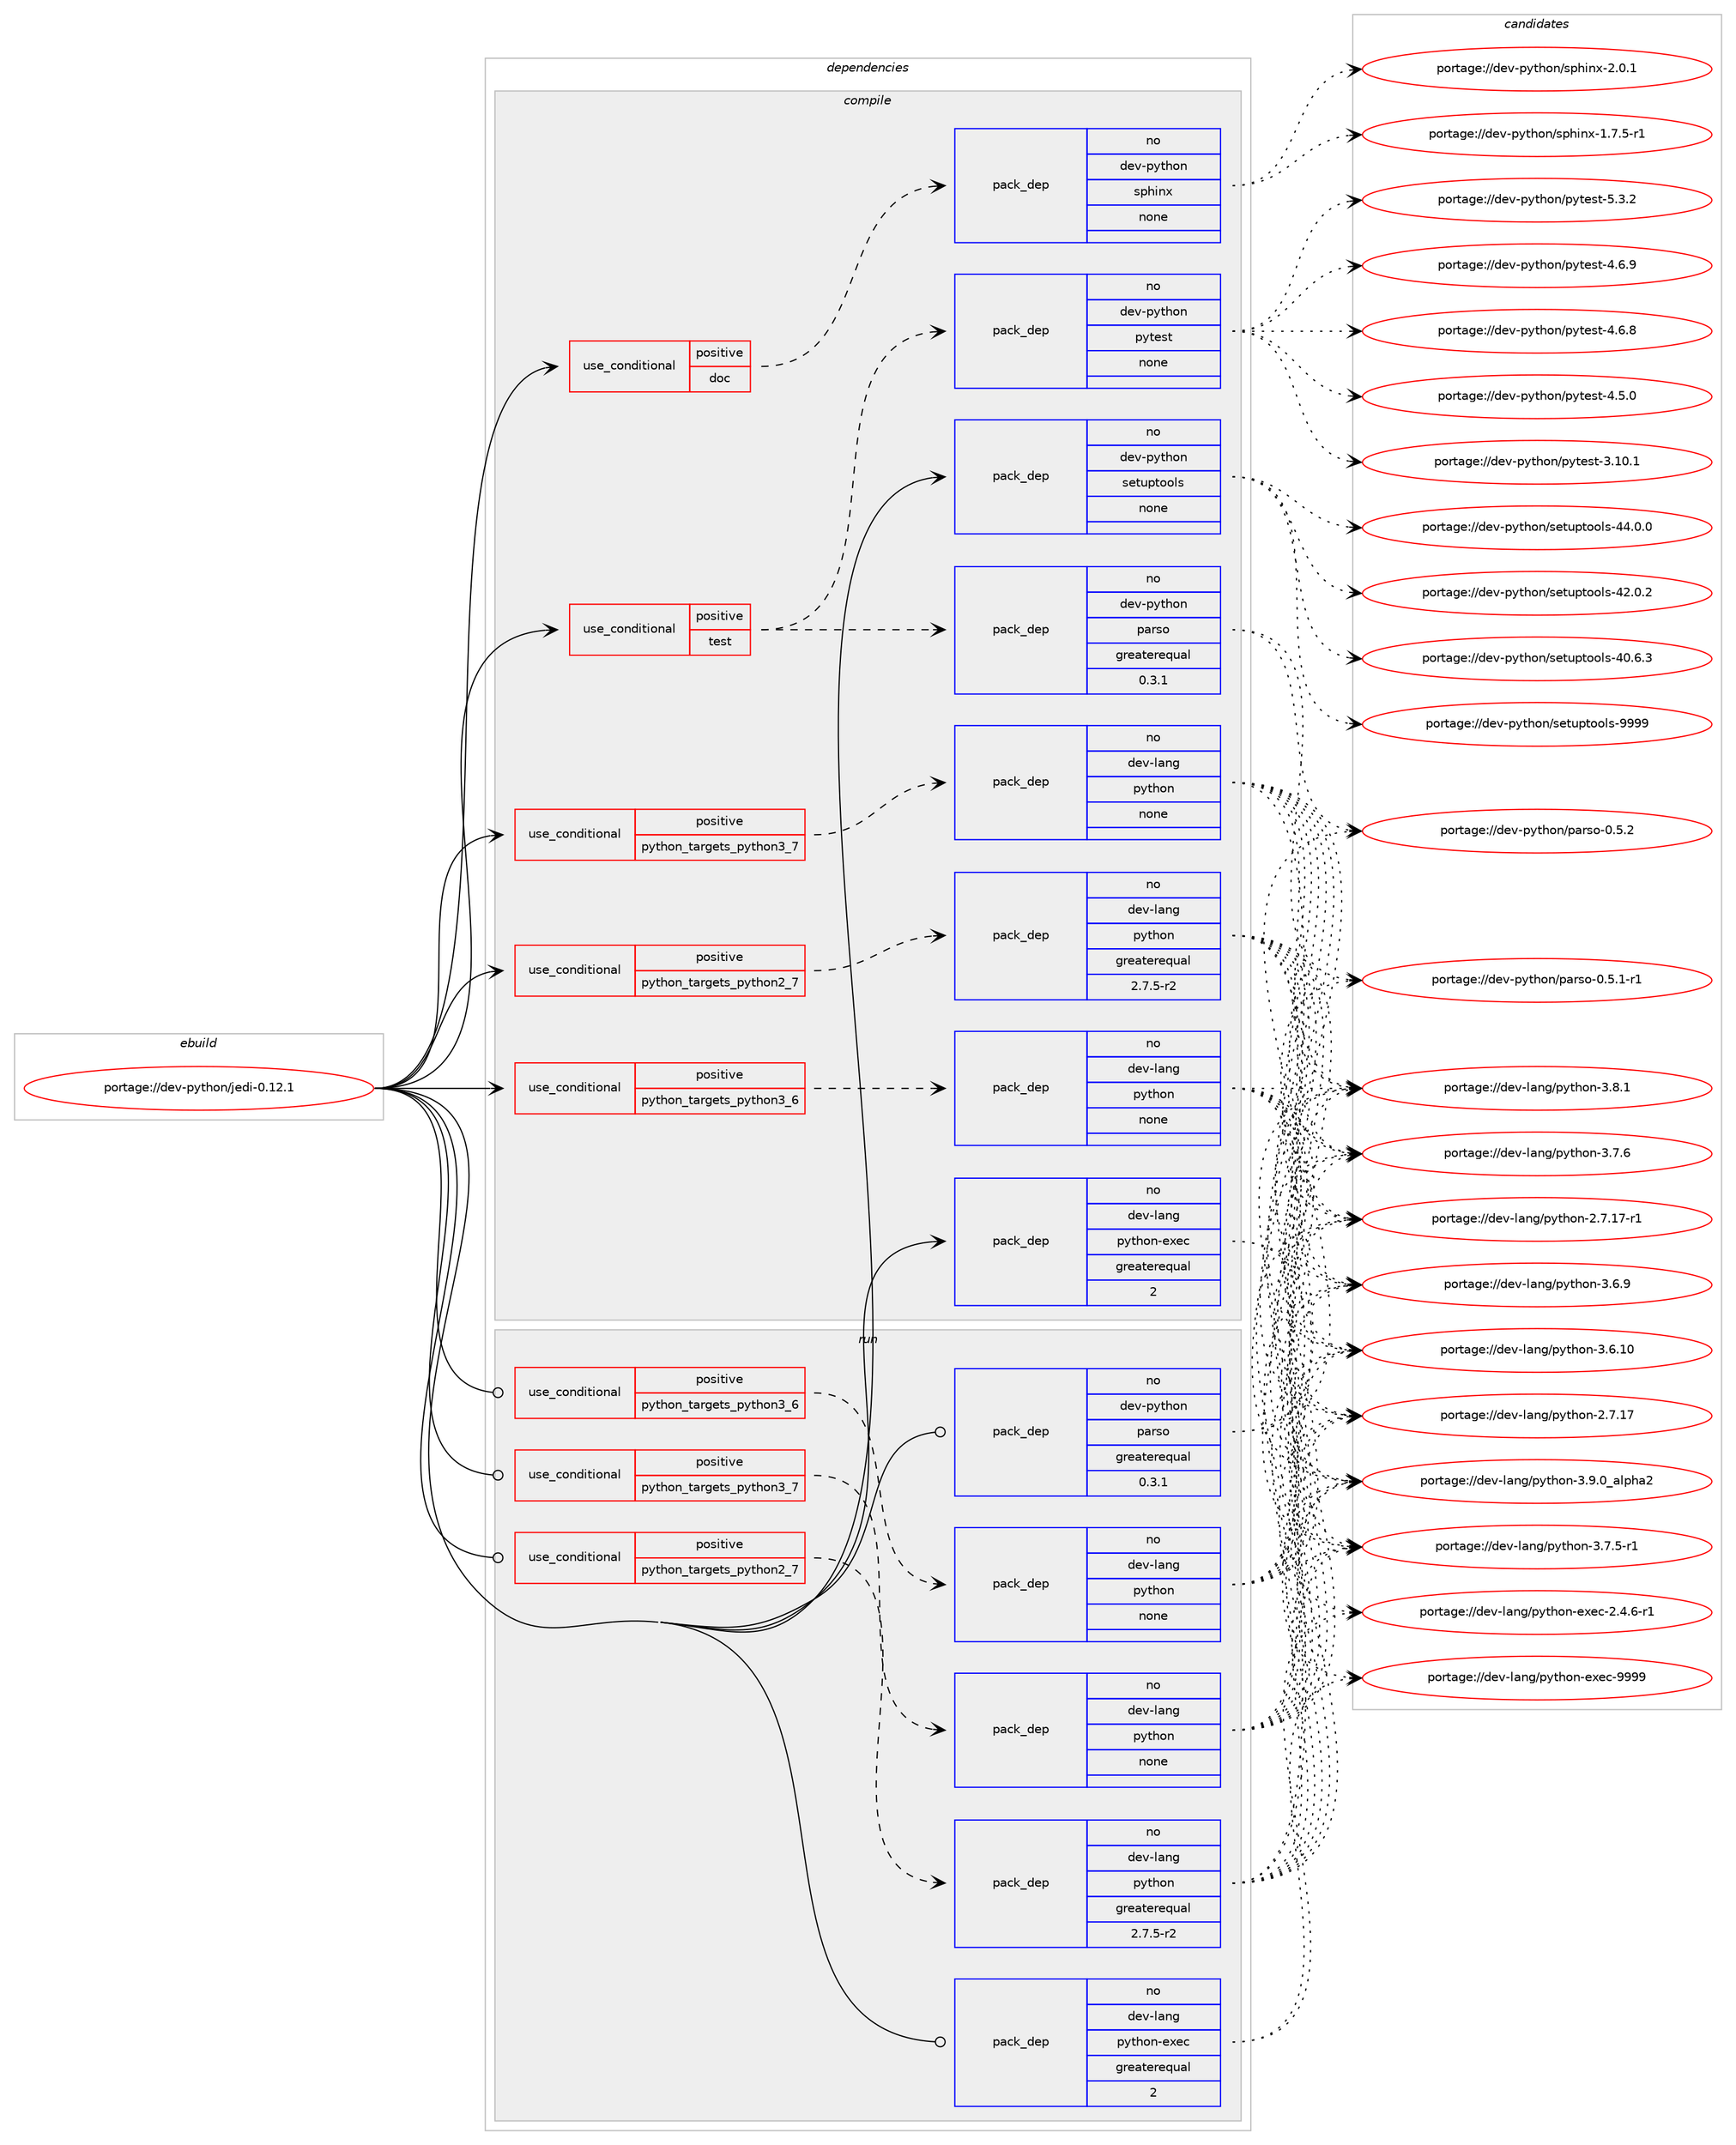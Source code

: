 digraph prolog {

# *************
# Graph options
# *************

newrank=true;
concentrate=true;
compound=true;
graph [rankdir=LR,fontname=Helvetica,fontsize=10,ranksep=1.5];#, ranksep=2.5, nodesep=0.2];
edge  [arrowhead=vee];
node  [fontname=Helvetica,fontsize=10];

# **********
# The ebuild
# **********

subgraph cluster_leftcol {
color=gray;
label=<<i>ebuild</i>>;
id [label="portage://dev-python/jedi-0.12.1", color=red, width=4, href="../dev-python/jedi-0.12.1.svg"];
}

# ****************
# The dependencies
# ****************

subgraph cluster_midcol {
color=gray;
label=<<i>dependencies</i>>;
subgraph cluster_compile {
fillcolor="#eeeeee";
style=filled;
label=<<i>compile</i>>;
subgraph cond114068 {
dependency454239 [label=<<TABLE BORDER="0" CELLBORDER="1" CELLSPACING="0" CELLPADDING="4"><TR><TD ROWSPAN="3" CELLPADDING="10">use_conditional</TD></TR><TR><TD>positive</TD></TR><TR><TD>doc</TD></TR></TABLE>>, shape=none, color=red];
subgraph pack335188 {
dependency454240 [label=<<TABLE BORDER="0" CELLBORDER="1" CELLSPACING="0" CELLPADDING="4" WIDTH="220"><TR><TD ROWSPAN="6" CELLPADDING="30">pack_dep</TD></TR><TR><TD WIDTH="110">no</TD></TR><TR><TD>dev-python</TD></TR><TR><TD>sphinx</TD></TR><TR><TD>none</TD></TR><TR><TD></TD></TR></TABLE>>, shape=none, color=blue];
}
dependency454239:e -> dependency454240:w [weight=20,style="dashed",arrowhead="vee"];
}
id:e -> dependency454239:w [weight=20,style="solid",arrowhead="vee"];
subgraph cond114069 {
dependency454241 [label=<<TABLE BORDER="0" CELLBORDER="1" CELLSPACING="0" CELLPADDING="4"><TR><TD ROWSPAN="3" CELLPADDING="10">use_conditional</TD></TR><TR><TD>positive</TD></TR><TR><TD>python_targets_python2_7</TD></TR></TABLE>>, shape=none, color=red];
subgraph pack335189 {
dependency454242 [label=<<TABLE BORDER="0" CELLBORDER="1" CELLSPACING="0" CELLPADDING="4" WIDTH="220"><TR><TD ROWSPAN="6" CELLPADDING="30">pack_dep</TD></TR><TR><TD WIDTH="110">no</TD></TR><TR><TD>dev-lang</TD></TR><TR><TD>python</TD></TR><TR><TD>greaterequal</TD></TR><TR><TD>2.7.5-r2</TD></TR></TABLE>>, shape=none, color=blue];
}
dependency454241:e -> dependency454242:w [weight=20,style="dashed",arrowhead="vee"];
}
id:e -> dependency454241:w [weight=20,style="solid",arrowhead="vee"];
subgraph cond114070 {
dependency454243 [label=<<TABLE BORDER="0" CELLBORDER="1" CELLSPACING="0" CELLPADDING="4"><TR><TD ROWSPAN="3" CELLPADDING="10">use_conditional</TD></TR><TR><TD>positive</TD></TR><TR><TD>python_targets_python3_6</TD></TR></TABLE>>, shape=none, color=red];
subgraph pack335190 {
dependency454244 [label=<<TABLE BORDER="0" CELLBORDER="1" CELLSPACING="0" CELLPADDING="4" WIDTH="220"><TR><TD ROWSPAN="6" CELLPADDING="30">pack_dep</TD></TR><TR><TD WIDTH="110">no</TD></TR><TR><TD>dev-lang</TD></TR><TR><TD>python</TD></TR><TR><TD>none</TD></TR><TR><TD></TD></TR></TABLE>>, shape=none, color=blue];
}
dependency454243:e -> dependency454244:w [weight=20,style="dashed",arrowhead="vee"];
}
id:e -> dependency454243:w [weight=20,style="solid",arrowhead="vee"];
subgraph cond114071 {
dependency454245 [label=<<TABLE BORDER="0" CELLBORDER="1" CELLSPACING="0" CELLPADDING="4"><TR><TD ROWSPAN="3" CELLPADDING="10">use_conditional</TD></TR><TR><TD>positive</TD></TR><TR><TD>python_targets_python3_7</TD></TR></TABLE>>, shape=none, color=red];
subgraph pack335191 {
dependency454246 [label=<<TABLE BORDER="0" CELLBORDER="1" CELLSPACING="0" CELLPADDING="4" WIDTH="220"><TR><TD ROWSPAN="6" CELLPADDING="30">pack_dep</TD></TR><TR><TD WIDTH="110">no</TD></TR><TR><TD>dev-lang</TD></TR><TR><TD>python</TD></TR><TR><TD>none</TD></TR><TR><TD></TD></TR></TABLE>>, shape=none, color=blue];
}
dependency454245:e -> dependency454246:w [weight=20,style="dashed",arrowhead="vee"];
}
id:e -> dependency454245:w [weight=20,style="solid",arrowhead="vee"];
subgraph cond114072 {
dependency454247 [label=<<TABLE BORDER="0" CELLBORDER="1" CELLSPACING="0" CELLPADDING="4"><TR><TD ROWSPAN="3" CELLPADDING="10">use_conditional</TD></TR><TR><TD>positive</TD></TR><TR><TD>test</TD></TR></TABLE>>, shape=none, color=red];
subgraph pack335192 {
dependency454248 [label=<<TABLE BORDER="0" CELLBORDER="1" CELLSPACING="0" CELLPADDING="4" WIDTH="220"><TR><TD ROWSPAN="6" CELLPADDING="30">pack_dep</TD></TR><TR><TD WIDTH="110">no</TD></TR><TR><TD>dev-python</TD></TR><TR><TD>pytest</TD></TR><TR><TD>none</TD></TR><TR><TD></TD></TR></TABLE>>, shape=none, color=blue];
}
dependency454247:e -> dependency454248:w [weight=20,style="dashed",arrowhead="vee"];
subgraph pack335193 {
dependency454249 [label=<<TABLE BORDER="0" CELLBORDER="1" CELLSPACING="0" CELLPADDING="4" WIDTH="220"><TR><TD ROWSPAN="6" CELLPADDING="30">pack_dep</TD></TR><TR><TD WIDTH="110">no</TD></TR><TR><TD>dev-python</TD></TR><TR><TD>parso</TD></TR><TR><TD>greaterequal</TD></TR><TR><TD>0.3.1</TD></TR></TABLE>>, shape=none, color=blue];
}
dependency454247:e -> dependency454249:w [weight=20,style="dashed",arrowhead="vee"];
}
id:e -> dependency454247:w [weight=20,style="solid",arrowhead="vee"];
subgraph pack335194 {
dependency454250 [label=<<TABLE BORDER="0" CELLBORDER="1" CELLSPACING="0" CELLPADDING="4" WIDTH="220"><TR><TD ROWSPAN="6" CELLPADDING="30">pack_dep</TD></TR><TR><TD WIDTH="110">no</TD></TR><TR><TD>dev-lang</TD></TR><TR><TD>python-exec</TD></TR><TR><TD>greaterequal</TD></TR><TR><TD>2</TD></TR></TABLE>>, shape=none, color=blue];
}
id:e -> dependency454250:w [weight=20,style="solid",arrowhead="vee"];
subgraph pack335195 {
dependency454251 [label=<<TABLE BORDER="0" CELLBORDER="1" CELLSPACING="0" CELLPADDING="4" WIDTH="220"><TR><TD ROWSPAN="6" CELLPADDING="30">pack_dep</TD></TR><TR><TD WIDTH="110">no</TD></TR><TR><TD>dev-python</TD></TR><TR><TD>setuptools</TD></TR><TR><TD>none</TD></TR><TR><TD></TD></TR></TABLE>>, shape=none, color=blue];
}
id:e -> dependency454251:w [weight=20,style="solid",arrowhead="vee"];
}
subgraph cluster_compileandrun {
fillcolor="#eeeeee";
style=filled;
label=<<i>compile and run</i>>;
}
subgraph cluster_run {
fillcolor="#eeeeee";
style=filled;
label=<<i>run</i>>;
subgraph cond114073 {
dependency454252 [label=<<TABLE BORDER="0" CELLBORDER="1" CELLSPACING="0" CELLPADDING="4"><TR><TD ROWSPAN="3" CELLPADDING="10">use_conditional</TD></TR><TR><TD>positive</TD></TR><TR><TD>python_targets_python2_7</TD></TR></TABLE>>, shape=none, color=red];
subgraph pack335196 {
dependency454253 [label=<<TABLE BORDER="0" CELLBORDER="1" CELLSPACING="0" CELLPADDING="4" WIDTH="220"><TR><TD ROWSPAN="6" CELLPADDING="30">pack_dep</TD></TR><TR><TD WIDTH="110">no</TD></TR><TR><TD>dev-lang</TD></TR><TR><TD>python</TD></TR><TR><TD>greaterequal</TD></TR><TR><TD>2.7.5-r2</TD></TR></TABLE>>, shape=none, color=blue];
}
dependency454252:e -> dependency454253:w [weight=20,style="dashed",arrowhead="vee"];
}
id:e -> dependency454252:w [weight=20,style="solid",arrowhead="odot"];
subgraph cond114074 {
dependency454254 [label=<<TABLE BORDER="0" CELLBORDER="1" CELLSPACING="0" CELLPADDING="4"><TR><TD ROWSPAN="3" CELLPADDING="10">use_conditional</TD></TR><TR><TD>positive</TD></TR><TR><TD>python_targets_python3_6</TD></TR></TABLE>>, shape=none, color=red];
subgraph pack335197 {
dependency454255 [label=<<TABLE BORDER="0" CELLBORDER="1" CELLSPACING="0" CELLPADDING="4" WIDTH="220"><TR><TD ROWSPAN="6" CELLPADDING="30">pack_dep</TD></TR><TR><TD WIDTH="110">no</TD></TR><TR><TD>dev-lang</TD></TR><TR><TD>python</TD></TR><TR><TD>none</TD></TR><TR><TD></TD></TR></TABLE>>, shape=none, color=blue];
}
dependency454254:e -> dependency454255:w [weight=20,style="dashed",arrowhead="vee"];
}
id:e -> dependency454254:w [weight=20,style="solid",arrowhead="odot"];
subgraph cond114075 {
dependency454256 [label=<<TABLE BORDER="0" CELLBORDER="1" CELLSPACING="0" CELLPADDING="4"><TR><TD ROWSPAN="3" CELLPADDING="10">use_conditional</TD></TR><TR><TD>positive</TD></TR><TR><TD>python_targets_python3_7</TD></TR></TABLE>>, shape=none, color=red];
subgraph pack335198 {
dependency454257 [label=<<TABLE BORDER="0" CELLBORDER="1" CELLSPACING="0" CELLPADDING="4" WIDTH="220"><TR><TD ROWSPAN="6" CELLPADDING="30">pack_dep</TD></TR><TR><TD WIDTH="110">no</TD></TR><TR><TD>dev-lang</TD></TR><TR><TD>python</TD></TR><TR><TD>none</TD></TR><TR><TD></TD></TR></TABLE>>, shape=none, color=blue];
}
dependency454256:e -> dependency454257:w [weight=20,style="dashed",arrowhead="vee"];
}
id:e -> dependency454256:w [weight=20,style="solid",arrowhead="odot"];
subgraph pack335199 {
dependency454258 [label=<<TABLE BORDER="0" CELLBORDER="1" CELLSPACING="0" CELLPADDING="4" WIDTH="220"><TR><TD ROWSPAN="6" CELLPADDING="30">pack_dep</TD></TR><TR><TD WIDTH="110">no</TD></TR><TR><TD>dev-lang</TD></TR><TR><TD>python-exec</TD></TR><TR><TD>greaterequal</TD></TR><TR><TD>2</TD></TR></TABLE>>, shape=none, color=blue];
}
id:e -> dependency454258:w [weight=20,style="solid",arrowhead="odot"];
subgraph pack335200 {
dependency454259 [label=<<TABLE BORDER="0" CELLBORDER="1" CELLSPACING="0" CELLPADDING="4" WIDTH="220"><TR><TD ROWSPAN="6" CELLPADDING="30">pack_dep</TD></TR><TR><TD WIDTH="110">no</TD></TR><TR><TD>dev-python</TD></TR><TR><TD>parso</TD></TR><TR><TD>greaterequal</TD></TR><TR><TD>0.3.1</TD></TR></TABLE>>, shape=none, color=blue];
}
id:e -> dependency454259:w [weight=20,style="solid",arrowhead="odot"];
}
}

# **************
# The candidates
# **************

subgraph cluster_choices {
rank=same;
color=gray;
label=<<i>candidates</i>>;

subgraph choice335188 {
color=black;
nodesep=1;
choice1001011184511212111610411111047115112104105110120455046484649 [label="portage://dev-python/sphinx-2.0.1", color=red, width=4,href="../dev-python/sphinx-2.0.1.svg"];
choice10010111845112121116104111110471151121041051101204549465546534511449 [label="portage://dev-python/sphinx-1.7.5-r1", color=red, width=4,href="../dev-python/sphinx-1.7.5-r1.svg"];
dependency454240:e -> choice1001011184511212111610411111047115112104105110120455046484649:w [style=dotted,weight="100"];
dependency454240:e -> choice10010111845112121116104111110471151121041051101204549465546534511449:w [style=dotted,weight="100"];
}
subgraph choice335189 {
color=black;
nodesep=1;
choice10010111845108971101034711212111610411111045514657464895971081121049750 [label="portage://dev-lang/python-3.9.0_alpha2", color=red, width=4,href="../dev-lang/python-3.9.0_alpha2.svg"];
choice100101118451089711010347112121116104111110455146564649 [label="portage://dev-lang/python-3.8.1", color=red, width=4,href="../dev-lang/python-3.8.1.svg"];
choice100101118451089711010347112121116104111110455146554654 [label="portage://dev-lang/python-3.7.6", color=red, width=4,href="../dev-lang/python-3.7.6.svg"];
choice1001011184510897110103471121211161041111104551465546534511449 [label="portage://dev-lang/python-3.7.5-r1", color=red, width=4,href="../dev-lang/python-3.7.5-r1.svg"];
choice100101118451089711010347112121116104111110455146544657 [label="portage://dev-lang/python-3.6.9", color=red, width=4,href="../dev-lang/python-3.6.9.svg"];
choice10010111845108971101034711212111610411111045514654464948 [label="portage://dev-lang/python-3.6.10", color=red, width=4,href="../dev-lang/python-3.6.10.svg"];
choice100101118451089711010347112121116104111110455046554649554511449 [label="portage://dev-lang/python-2.7.17-r1", color=red, width=4,href="../dev-lang/python-2.7.17-r1.svg"];
choice10010111845108971101034711212111610411111045504655464955 [label="portage://dev-lang/python-2.7.17", color=red, width=4,href="../dev-lang/python-2.7.17.svg"];
dependency454242:e -> choice10010111845108971101034711212111610411111045514657464895971081121049750:w [style=dotted,weight="100"];
dependency454242:e -> choice100101118451089711010347112121116104111110455146564649:w [style=dotted,weight="100"];
dependency454242:e -> choice100101118451089711010347112121116104111110455146554654:w [style=dotted,weight="100"];
dependency454242:e -> choice1001011184510897110103471121211161041111104551465546534511449:w [style=dotted,weight="100"];
dependency454242:e -> choice100101118451089711010347112121116104111110455146544657:w [style=dotted,weight="100"];
dependency454242:e -> choice10010111845108971101034711212111610411111045514654464948:w [style=dotted,weight="100"];
dependency454242:e -> choice100101118451089711010347112121116104111110455046554649554511449:w [style=dotted,weight="100"];
dependency454242:e -> choice10010111845108971101034711212111610411111045504655464955:w [style=dotted,weight="100"];
}
subgraph choice335190 {
color=black;
nodesep=1;
choice10010111845108971101034711212111610411111045514657464895971081121049750 [label="portage://dev-lang/python-3.9.0_alpha2", color=red, width=4,href="../dev-lang/python-3.9.0_alpha2.svg"];
choice100101118451089711010347112121116104111110455146564649 [label="portage://dev-lang/python-3.8.1", color=red, width=4,href="../dev-lang/python-3.8.1.svg"];
choice100101118451089711010347112121116104111110455146554654 [label="portage://dev-lang/python-3.7.6", color=red, width=4,href="../dev-lang/python-3.7.6.svg"];
choice1001011184510897110103471121211161041111104551465546534511449 [label="portage://dev-lang/python-3.7.5-r1", color=red, width=4,href="../dev-lang/python-3.7.5-r1.svg"];
choice100101118451089711010347112121116104111110455146544657 [label="portage://dev-lang/python-3.6.9", color=red, width=4,href="../dev-lang/python-3.6.9.svg"];
choice10010111845108971101034711212111610411111045514654464948 [label="portage://dev-lang/python-3.6.10", color=red, width=4,href="../dev-lang/python-3.6.10.svg"];
choice100101118451089711010347112121116104111110455046554649554511449 [label="portage://dev-lang/python-2.7.17-r1", color=red, width=4,href="../dev-lang/python-2.7.17-r1.svg"];
choice10010111845108971101034711212111610411111045504655464955 [label="portage://dev-lang/python-2.7.17", color=red, width=4,href="../dev-lang/python-2.7.17.svg"];
dependency454244:e -> choice10010111845108971101034711212111610411111045514657464895971081121049750:w [style=dotted,weight="100"];
dependency454244:e -> choice100101118451089711010347112121116104111110455146564649:w [style=dotted,weight="100"];
dependency454244:e -> choice100101118451089711010347112121116104111110455146554654:w [style=dotted,weight="100"];
dependency454244:e -> choice1001011184510897110103471121211161041111104551465546534511449:w [style=dotted,weight="100"];
dependency454244:e -> choice100101118451089711010347112121116104111110455146544657:w [style=dotted,weight="100"];
dependency454244:e -> choice10010111845108971101034711212111610411111045514654464948:w [style=dotted,weight="100"];
dependency454244:e -> choice100101118451089711010347112121116104111110455046554649554511449:w [style=dotted,weight="100"];
dependency454244:e -> choice10010111845108971101034711212111610411111045504655464955:w [style=dotted,weight="100"];
}
subgraph choice335191 {
color=black;
nodesep=1;
choice10010111845108971101034711212111610411111045514657464895971081121049750 [label="portage://dev-lang/python-3.9.0_alpha2", color=red, width=4,href="../dev-lang/python-3.9.0_alpha2.svg"];
choice100101118451089711010347112121116104111110455146564649 [label="portage://dev-lang/python-3.8.1", color=red, width=4,href="../dev-lang/python-3.8.1.svg"];
choice100101118451089711010347112121116104111110455146554654 [label="portage://dev-lang/python-3.7.6", color=red, width=4,href="../dev-lang/python-3.7.6.svg"];
choice1001011184510897110103471121211161041111104551465546534511449 [label="portage://dev-lang/python-3.7.5-r1", color=red, width=4,href="../dev-lang/python-3.7.5-r1.svg"];
choice100101118451089711010347112121116104111110455146544657 [label="portage://dev-lang/python-3.6.9", color=red, width=4,href="../dev-lang/python-3.6.9.svg"];
choice10010111845108971101034711212111610411111045514654464948 [label="portage://dev-lang/python-3.6.10", color=red, width=4,href="../dev-lang/python-3.6.10.svg"];
choice100101118451089711010347112121116104111110455046554649554511449 [label="portage://dev-lang/python-2.7.17-r1", color=red, width=4,href="../dev-lang/python-2.7.17-r1.svg"];
choice10010111845108971101034711212111610411111045504655464955 [label="portage://dev-lang/python-2.7.17", color=red, width=4,href="../dev-lang/python-2.7.17.svg"];
dependency454246:e -> choice10010111845108971101034711212111610411111045514657464895971081121049750:w [style=dotted,weight="100"];
dependency454246:e -> choice100101118451089711010347112121116104111110455146564649:w [style=dotted,weight="100"];
dependency454246:e -> choice100101118451089711010347112121116104111110455146554654:w [style=dotted,weight="100"];
dependency454246:e -> choice1001011184510897110103471121211161041111104551465546534511449:w [style=dotted,weight="100"];
dependency454246:e -> choice100101118451089711010347112121116104111110455146544657:w [style=dotted,weight="100"];
dependency454246:e -> choice10010111845108971101034711212111610411111045514654464948:w [style=dotted,weight="100"];
dependency454246:e -> choice100101118451089711010347112121116104111110455046554649554511449:w [style=dotted,weight="100"];
dependency454246:e -> choice10010111845108971101034711212111610411111045504655464955:w [style=dotted,weight="100"];
}
subgraph choice335192 {
color=black;
nodesep=1;
choice1001011184511212111610411111047112121116101115116455346514650 [label="portage://dev-python/pytest-5.3.2", color=red, width=4,href="../dev-python/pytest-5.3.2.svg"];
choice1001011184511212111610411111047112121116101115116455246544657 [label="portage://dev-python/pytest-4.6.9", color=red, width=4,href="../dev-python/pytest-4.6.9.svg"];
choice1001011184511212111610411111047112121116101115116455246544656 [label="portage://dev-python/pytest-4.6.8", color=red, width=4,href="../dev-python/pytest-4.6.8.svg"];
choice1001011184511212111610411111047112121116101115116455246534648 [label="portage://dev-python/pytest-4.5.0", color=red, width=4,href="../dev-python/pytest-4.5.0.svg"];
choice100101118451121211161041111104711212111610111511645514649484649 [label="portage://dev-python/pytest-3.10.1", color=red, width=4,href="../dev-python/pytest-3.10.1.svg"];
dependency454248:e -> choice1001011184511212111610411111047112121116101115116455346514650:w [style=dotted,weight="100"];
dependency454248:e -> choice1001011184511212111610411111047112121116101115116455246544657:w [style=dotted,weight="100"];
dependency454248:e -> choice1001011184511212111610411111047112121116101115116455246544656:w [style=dotted,weight="100"];
dependency454248:e -> choice1001011184511212111610411111047112121116101115116455246534648:w [style=dotted,weight="100"];
dependency454248:e -> choice100101118451121211161041111104711212111610111511645514649484649:w [style=dotted,weight="100"];
}
subgraph choice335193 {
color=black;
nodesep=1;
choice100101118451121211161041111104711297114115111454846534650 [label="portage://dev-python/parso-0.5.2", color=red, width=4,href="../dev-python/parso-0.5.2.svg"];
choice1001011184511212111610411111047112971141151114548465346494511449 [label="portage://dev-python/parso-0.5.1-r1", color=red, width=4,href="../dev-python/parso-0.5.1-r1.svg"];
dependency454249:e -> choice100101118451121211161041111104711297114115111454846534650:w [style=dotted,weight="100"];
dependency454249:e -> choice1001011184511212111610411111047112971141151114548465346494511449:w [style=dotted,weight="100"];
}
subgraph choice335194 {
color=black;
nodesep=1;
choice10010111845108971101034711212111610411111045101120101994557575757 [label="portage://dev-lang/python-exec-9999", color=red, width=4,href="../dev-lang/python-exec-9999.svg"];
choice10010111845108971101034711212111610411111045101120101994550465246544511449 [label="portage://dev-lang/python-exec-2.4.6-r1", color=red, width=4,href="../dev-lang/python-exec-2.4.6-r1.svg"];
dependency454250:e -> choice10010111845108971101034711212111610411111045101120101994557575757:w [style=dotted,weight="100"];
dependency454250:e -> choice10010111845108971101034711212111610411111045101120101994550465246544511449:w [style=dotted,weight="100"];
}
subgraph choice335195 {
color=black;
nodesep=1;
choice10010111845112121116104111110471151011161171121161111111081154557575757 [label="portage://dev-python/setuptools-9999", color=red, width=4,href="../dev-python/setuptools-9999.svg"];
choice100101118451121211161041111104711510111611711211611111110811545525246484648 [label="portage://dev-python/setuptools-44.0.0", color=red, width=4,href="../dev-python/setuptools-44.0.0.svg"];
choice100101118451121211161041111104711510111611711211611111110811545525046484650 [label="portage://dev-python/setuptools-42.0.2", color=red, width=4,href="../dev-python/setuptools-42.0.2.svg"];
choice100101118451121211161041111104711510111611711211611111110811545524846544651 [label="portage://dev-python/setuptools-40.6.3", color=red, width=4,href="../dev-python/setuptools-40.6.3.svg"];
dependency454251:e -> choice10010111845112121116104111110471151011161171121161111111081154557575757:w [style=dotted,weight="100"];
dependency454251:e -> choice100101118451121211161041111104711510111611711211611111110811545525246484648:w [style=dotted,weight="100"];
dependency454251:e -> choice100101118451121211161041111104711510111611711211611111110811545525046484650:w [style=dotted,weight="100"];
dependency454251:e -> choice100101118451121211161041111104711510111611711211611111110811545524846544651:w [style=dotted,weight="100"];
}
subgraph choice335196 {
color=black;
nodesep=1;
choice10010111845108971101034711212111610411111045514657464895971081121049750 [label="portage://dev-lang/python-3.9.0_alpha2", color=red, width=4,href="../dev-lang/python-3.9.0_alpha2.svg"];
choice100101118451089711010347112121116104111110455146564649 [label="portage://dev-lang/python-3.8.1", color=red, width=4,href="../dev-lang/python-3.8.1.svg"];
choice100101118451089711010347112121116104111110455146554654 [label="portage://dev-lang/python-3.7.6", color=red, width=4,href="../dev-lang/python-3.7.6.svg"];
choice1001011184510897110103471121211161041111104551465546534511449 [label="portage://dev-lang/python-3.7.5-r1", color=red, width=4,href="../dev-lang/python-3.7.5-r1.svg"];
choice100101118451089711010347112121116104111110455146544657 [label="portage://dev-lang/python-3.6.9", color=red, width=4,href="../dev-lang/python-3.6.9.svg"];
choice10010111845108971101034711212111610411111045514654464948 [label="portage://dev-lang/python-3.6.10", color=red, width=4,href="../dev-lang/python-3.6.10.svg"];
choice100101118451089711010347112121116104111110455046554649554511449 [label="portage://dev-lang/python-2.7.17-r1", color=red, width=4,href="../dev-lang/python-2.7.17-r1.svg"];
choice10010111845108971101034711212111610411111045504655464955 [label="portage://dev-lang/python-2.7.17", color=red, width=4,href="../dev-lang/python-2.7.17.svg"];
dependency454253:e -> choice10010111845108971101034711212111610411111045514657464895971081121049750:w [style=dotted,weight="100"];
dependency454253:e -> choice100101118451089711010347112121116104111110455146564649:w [style=dotted,weight="100"];
dependency454253:e -> choice100101118451089711010347112121116104111110455146554654:w [style=dotted,weight="100"];
dependency454253:e -> choice1001011184510897110103471121211161041111104551465546534511449:w [style=dotted,weight="100"];
dependency454253:e -> choice100101118451089711010347112121116104111110455146544657:w [style=dotted,weight="100"];
dependency454253:e -> choice10010111845108971101034711212111610411111045514654464948:w [style=dotted,weight="100"];
dependency454253:e -> choice100101118451089711010347112121116104111110455046554649554511449:w [style=dotted,weight="100"];
dependency454253:e -> choice10010111845108971101034711212111610411111045504655464955:w [style=dotted,weight="100"];
}
subgraph choice335197 {
color=black;
nodesep=1;
choice10010111845108971101034711212111610411111045514657464895971081121049750 [label="portage://dev-lang/python-3.9.0_alpha2", color=red, width=4,href="../dev-lang/python-3.9.0_alpha2.svg"];
choice100101118451089711010347112121116104111110455146564649 [label="portage://dev-lang/python-3.8.1", color=red, width=4,href="../dev-lang/python-3.8.1.svg"];
choice100101118451089711010347112121116104111110455146554654 [label="portage://dev-lang/python-3.7.6", color=red, width=4,href="../dev-lang/python-3.7.6.svg"];
choice1001011184510897110103471121211161041111104551465546534511449 [label="portage://dev-lang/python-3.7.5-r1", color=red, width=4,href="../dev-lang/python-3.7.5-r1.svg"];
choice100101118451089711010347112121116104111110455146544657 [label="portage://dev-lang/python-3.6.9", color=red, width=4,href="../dev-lang/python-3.6.9.svg"];
choice10010111845108971101034711212111610411111045514654464948 [label="portage://dev-lang/python-3.6.10", color=red, width=4,href="../dev-lang/python-3.6.10.svg"];
choice100101118451089711010347112121116104111110455046554649554511449 [label="portage://dev-lang/python-2.7.17-r1", color=red, width=4,href="../dev-lang/python-2.7.17-r1.svg"];
choice10010111845108971101034711212111610411111045504655464955 [label="portage://dev-lang/python-2.7.17", color=red, width=4,href="../dev-lang/python-2.7.17.svg"];
dependency454255:e -> choice10010111845108971101034711212111610411111045514657464895971081121049750:w [style=dotted,weight="100"];
dependency454255:e -> choice100101118451089711010347112121116104111110455146564649:w [style=dotted,weight="100"];
dependency454255:e -> choice100101118451089711010347112121116104111110455146554654:w [style=dotted,weight="100"];
dependency454255:e -> choice1001011184510897110103471121211161041111104551465546534511449:w [style=dotted,weight="100"];
dependency454255:e -> choice100101118451089711010347112121116104111110455146544657:w [style=dotted,weight="100"];
dependency454255:e -> choice10010111845108971101034711212111610411111045514654464948:w [style=dotted,weight="100"];
dependency454255:e -> choice100101118451089711010347112121116104111110455046554649554511449:w [style=dotted,weight="100"];
dependency454255:e -> choice10010111845108971101034711212111610411111045504655464955:w [style=dotted,weight="100"];
}
subgraph choice335198 {
color=black;
nodesep=1;
choice10010111845108971101034711212111610411111045514657464895971081121049750 [label="portage://dev-lang/python-3.9.0_alpha2", color=red, width=4,href="../dev-lang/python-3.9.0_alpha2.svg"];
choice100101118451089711010347112121116104111110455146564649 [label="portage://dev-lang/python-3.8.1", color=red, width=4,href="../dev-lang/python-3.8.1.svg"];
choice100101118451089711010347112121116104111110455146554654 [label="portage://dev-lang/python-3.7.6", color=red, width=4,href="../dev-lang/python-3.7.6.svg"];
choice1001011184510897110103471121211161041111104551465546534511449 [label="portage://dev-lang/python-3.7.5-r1", color=red, width=4,href="../dev-lang/python-3.7.5-r1.svg"];
choice100101118451089711010347112121116104111110455146544657 [label="portage://dev-lang/python-3.6.9", color=red, width=4,href="../dev-lang/python-3.6.9.svg"];
choice10010111845108971101034711212111610411111045514654464948 [label="portage://dev-lang/python-3.6.10", color=red, width=4,href="../dev-lang/python-3.6.10.svg"];
choice100101118451089711010347112121116104111110455046554649554511449 [label="portage://dev-lang/python-2.7.17-r1", color=red, width=4,href="../dev-lang/python-2.7.17-r1.svg"];
choice10010111845108971101034711212111610411111045504655464955 [label="portage://dev-lang/python-2.7.17", color=red, width=4,href="../dev-lang/python-2.7.17.svg"];
dependency454257:e -> choice10010111845108971101034711212111610411111045514657464895971081121049750:w [style=dotted,weight="100"];
dependency454257:e -> choice100101118451089711010347112121116104111110455146564649:w [style=dotted,weight="100"];
dependency454257:e -> choice100101118451089711010347112121116104111110455146554654:w [style=dotted,weight="100"];
dependency454257:e -> choice1001011184510897110103471121211161041111104551465546534511449:w [style=dotted,weight="100"];
dependency454257:e -> choice100101118451089711010347112121116104111110455146544657:w [style=dotted,weight="100"];
dependency454257:e -> choice10010111845108971101034711212111610411111045514654464948:w [style=dotted,weight="100"];
dependency454257:e -> choice100101118451089711010347112121116104111110455046554649554511449:w [style=dotted,weight="100"];
dependency454257:e -> choice10010111845108971101034711212111610411111045504655464955:w [style=dotted,weight="100"];
}
subgraph choice335199 {
color=black;
nodesep=1;
choice10010111845108971101034711212111610411111045101120101994557575757 [label="portage://dev-lang/python-exec-9999", color=red, width=4,href="../dev-lang/python-exec-9999.svg"];
choice10010111845108971101034711212111610411111045101120101994550465246544511449 [label="portage://dev-lang/python-exec-2.4.6-r1", color=red, width=4,href="../dev-lang/python-exec-2.4.6-r1.svg"];
dependency454258:e -> choice10010111845108971101034711212111610411111045101120101994557575757:w [style=dotted,weight="100"];
dependency454258:e -> choice10010111845108971101034711212111610411111045101120101994550465246544511449:w [style=dotted,weight="100"];
}
subgraph choice335200 {
color=black;
nodesep=1;
choice100101118451121211161041111104711297114115111454846534650 [label="portage://dev-python/parso-0.5.2", color=red, width=4,href="../dev-python/parso-0.5.2.svg"];
choice1001011184511212111610411111047112971141151114548465346494511449 [label="portage://dev-python/parso-0.5.1-r1", color=red, width=4,href="../dev-python/parso-0.5.1-r1.svg"];
dependency454259:e -> choice100101118451121211161041111104711297114115111454846534650:w [style=dotted,weight="100"];
dependency454259:e -> choice1001011184511212111610411111047112971141151114548465346494511449:w [style=dotted,weight="100"];
}
}

}
